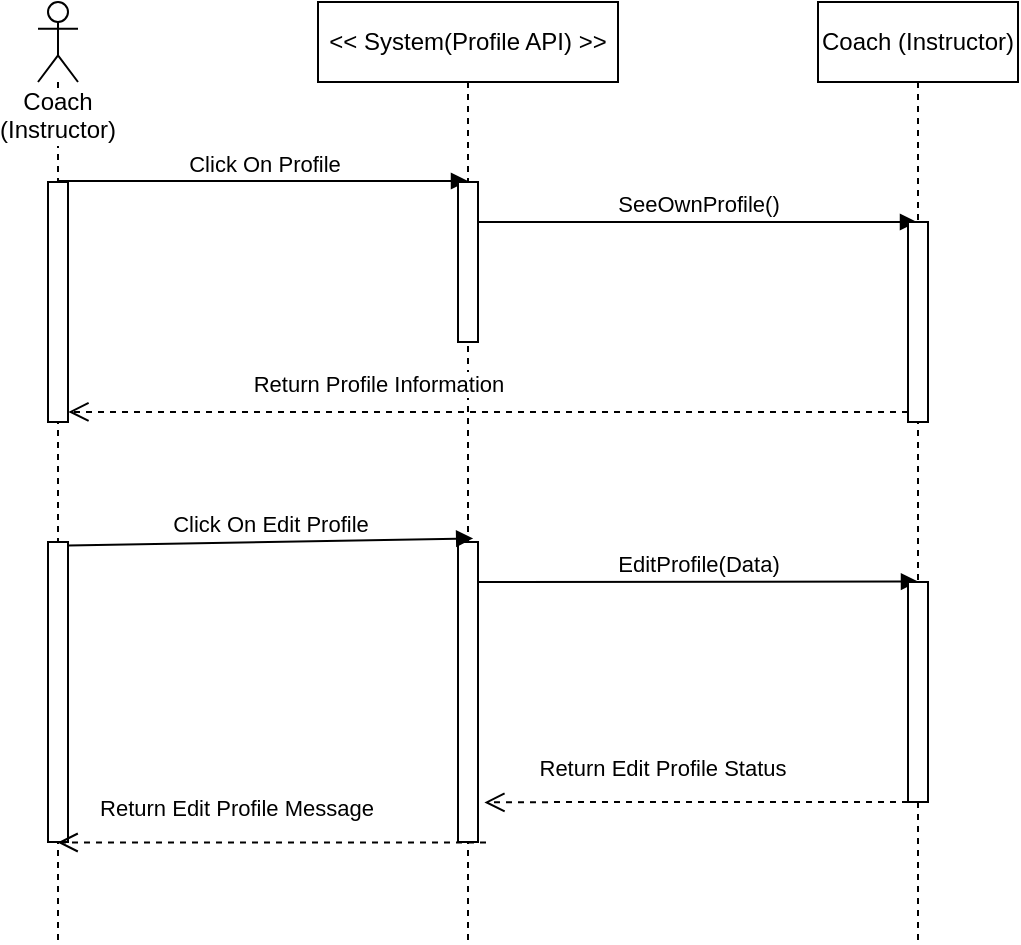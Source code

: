 <mxfile version="12.3.8" type="github" pages="1"><diagram id="NeXGAicKA5M1p0lkmtBq" name="Page-1"><mxGraphModel dx="1038" dy="548" grid="1" gridSize="10" guides="1" tooltips="1" connect="1" arrows="1" fold="1" page="1" pageScale="1" pageWidth="850" pageHeight="1100" math="0" shadow="0"><root><mxCell id="0"/><mxCell id="1" parent="0"/><mxCell id="diniEmlQszHzwRYnbZM4-49" value="Coach (Instructor)" style="shape=umlLifeline;participant=umlActor;perimeter=lifelinePerimeter;whiteSpace=wrap;html=1;container=1;collapsible=0;recursiveResize=0;verticalAlign=top;spacingTop=36;labelBackgroundColor=#ffffff;outlineConnect=0;" vertex="1" parent="1"><mxGeometry x="110" y="70" width="20" height="470" as="geometry"/></mxCell><mxCell id="diniEmlQszHzwRYnbZM4-52" value="" style="html=1;points=[];perimeter=orthogonalPerimeter;" vertex="1" parent="diniEmlQszHzwRYnbZM4-49"><mxGeometry x="5" y="90" width="10" height="120" as="geometry"/></mxCell><mxCell id="diniEmlQszHzwRYnbZM4-62" value="" style="html=1;points=[];perimeter=orthogonalPerimeter;" vertex="1" parent="diniEmlQszHzwRYnbZM4-49"><mxGeometry x="5" y="270" width="10" height="150" as="geometry"/></mxCell><mxCell id="diniEmlQszHzwRYnbZM4-50" value="&amp;lt;&amp;lt; System(Profile API) &amp;gt;&amp;gt;" style="shape=umlLifeline;perimeter=lifelinePerimeter;whiteSpace=wrap;html=1;container=1;collapsible=0;recursiveResize=0;outlineConnect=0;" vertex="1" parent="1"><mxGeometry x="250" y="70" width="150" height="470" as="geometry"/></mxCell><mxCell id="diniEmlQszHzwRYnbZM4-55" value="Click On Profile" style="html=1;verticalAlign=bottom;endArrow=block;" edge="1" parent="diniEmlQszHzwRYnbZM4-50" source="diniEmlQszHzwRYnbZM4-49"><mxGeometry width="80" relative="1" as="geometry"><mxPoint x="-5" y="89.5" as="sourcePoint"/><mxPoint x="75" y="89.5" as="targetPoint"/></mxGeometry></mxCell><mxCell id="diniEmlQszHzwRYnbZM4-56" value="" style="html=1;points=[];perimeter=orthogonalPerimeter;" vertex="1" parent="diniEmlQszHzwRYnbZM4-50"><mxGeometry x="70" y="90" width="10" height="80" as="geometry"/></mxCell><mxCell id="diniEmlQszHzwRYnbZM4-57" value="SeeOwnProfile()" style="html=1;verticalAlign=bottom;endArrow=block;" edge="1" parent="diniEmlQszHzwRYnbZM4-50" target="diniEmlQszHzwRYnbZM4-51"><mxGeometry width="80" relative="1" as="geometry"><mxPoint x="80" y="110" as="sourcePoint"/><mxPoint x="160" y="110" as="targetPoint"/></mxGeometry></mxCell><mxCell id="diniEmlQszHzwRYnbZM4-63" value="" style="html=1;points=[];perimeter=orthogonalPerimeter;" vertex="1" parent="diniEmlQszHzwRYnbZM4-50"><mxGeometry x="70" y="270" width="10" height="150" as="geometry"/></mxCell><mxCell id="diniEmlQszHzwRYnbZM4-66" value="EditProfile(Data)" style="html=1;verticalAlign=bottom;endArrow=block;entryX=0.5;entryY=-0.002;entryDx=0;entryDy=0;entryPerimeter=0;" edge="1" parent="diniEmlQszHzwRYnbZM4-50" target="diniEmlQszHzwRYnbZM4-64"><mxGeometry width="80" relative="1" as="geometry"><mxPoint x="80" y="290" as="sourcePoint"/><mxPoint x="160" y="290" as="targetPoint"/></mxGeometry></mxCell><mxCell id="diniEmlQszHzwRYnbZM4-51" value="Coach (Instructor)" style="shape=umlLifeline;perimeter=lifelinePerimeter;whiteSpace=wrap;html=1;container=1;collapsible=0;recursiveResize=0;outlineConnect=0;" vertex="1" parent="1"><mxGeometry x="500" y="70" width="100" height="470" as="geometry"/></mxCell><mxCell id="diniEmlQszHzwRYnbZM4-58" value="" style="html=1;points=[];perimeter=orthogonalPerimeter;" vertex="1" parent="diniEmlQszHzwRYnbZM4-51"><mxGeometry x="45" y="110" width="10" height="100" as="geometry"/></mxCell><mxCell id="diniEmlQszHzwRYnbZM4-64" value="" style="html=1;points=[];perimeter=orthogonalPerimeter;" vertex="1" parent="diniEmlQszHzwRYnbZM4-51"><mxGeometry x="45" y="290" width="10" height="110" as="geometry"/></mxCell><mxCell id="diniEmlQszHzwRYnbZM4-61" value="Return Profile Information" style="html=1;verticalAlign=bottom;endArrow=open;dashed=1;endSize=8;entryX=1.02;entryY=0.958;entryDx=0;entryDy=0;entryPerimeter=0;" edge="1" parent="1" source="diniEmlQszHzwRYnbZM4-58" target="diniEmlQszHzwRYnbZM4-52"><mxGeometry x="0.263" y="-5" relative="1" as="geometry"><mxPoint x="530" y="280" as="sourcePoint"/><mxPoint x="450" y="280" as="targetPoint"/><mxPoint as="offset"/></mxGeometry></mxCell><mxCell id="diniEmlQszHzwRYnbZM4-65" value="Click On Edit Profile" style="html=1;verticalAlign=bottom;endArrow=block;exitX=1.02;exitY=0.012;exitDx=0;exitDy=0;exitPerimeter=0;entryX=0.76;entryY=-0.012;entryDx=0;entryDy=0;entryPerimeter=0;" edge="1" parent="1" source="diniEmlQszHzwRYnbZM4-62" target="diniEmlQszHzwRYnbZM4-63"><mxGeometry width="80" relative="1" as="geometry"><mxPoint x="160" y="350" as="sourcePoint"/><mxPoint x="240" y="350" as="targetPoint"/></mxGeometry></mxCell><mxCell id="diniEmlQszHzwRYnbZM4-67" value="Return Edit Profile Status" style="html=1;verticalAlign=bottom;endArrow=open;dashed=1;endSize=8;entryX=1.32;entryY=0.868;entryDx=0;entryDy=0;entryPerimeter=0;" edge="1" parent="1" source="diniEmlQszHzwRYnbZM4-64" target="diniEmlQszHzwRYnbZM4-63"><mxGeometry x="0.167" y="-8" relative="1" as="geometry"><mxPoint x="550" y="459.96" as="sourcePoint"/><mxPoint x="330" y="488" as="targetPoint"/><mxPoint as="offset"/><Array as="points"><mxPoint x="430" y="470"/><mxPoint x="380" y="470"/></Array></mxGeometry></mxCell><mxCell id="diniEmlQszHzwRYnbZM4-68" value="Return Edit Profile Message" style="html=1;verticalAlign=bottom;endArrow=open;dashed=1;endSize=8;entryX=1.08;entryY=0.985;entryDx=0;entryDy=0;entryPerimeter=0;" edge="1" parent="1"><mxGeometry x="0.167" y="-8" relative="1" as="geometry"><mxPoint x="334" y="490.25" as="sourcePoint"/><mxPoint x="119.8" y="490.25" as="targetPoint"/><mxPoint as="offset"/></mxGeometry></mxCell></root></mxGraphModel></diagram></mxfile>